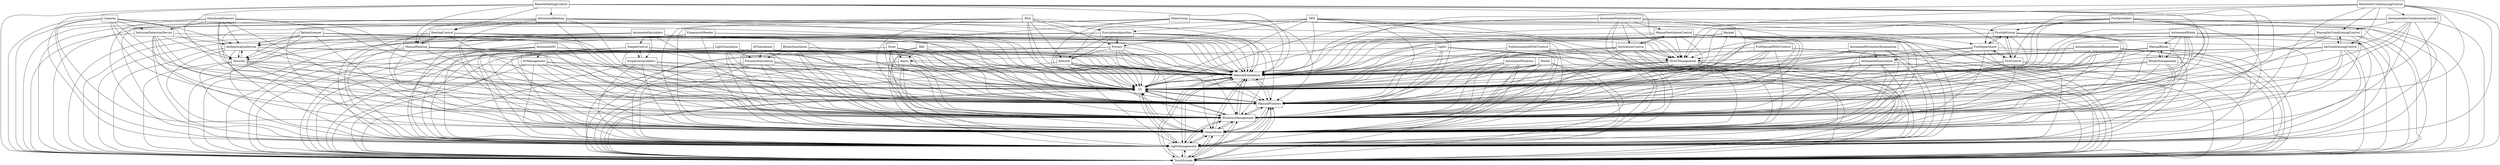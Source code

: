 digraph{
graph [rankdir=TB];
node [shape=box];
edge [arrowhead=normal];
0[label="FirstAidGroup",]
1[label="ManualBlinds",]
2[label="ManualVentilationControl",]
3[label="DES",]
4[label="AuthenticationDevice",]
5[label="ManualIlumination",]
6[label="Privacy",]
7[label="IntrusionDetectionDevice",]
8[label="SimpleControl",]
9[label="RemoteHeatingControl",]
10[label="RetinaScanner",]
11[label="GlassbreakSensors",]
12[label="Lights",]
13[label="BlindsSimulation",]
14[label="UI",]
15[label="TouchScreen",]
16[label="AutomatedAV",]
17[label="RSA",]
18[label="HVACManagement",]
19[label="Security",]
20[label="Moods",]
21[label="FireSprinklers",]
22[label="OtherGroup",]
23[label="AutomatedSprinklers",]
24[label="FireDepartment",]
25[label="Internet",]
26[label="FireControl",]
27[label="EncryptionAlgorithm",]
28[label="AutomatedAirConditioningControl",]
29[label="ManualAirConditioningControl",]
30[label="Siren",]
31[label="Bell",]
32[label="PresenceSimulation",]
33[label="IrrigationSprinklers",]
34[label="AutomatedBlinds",]
35[label="LightManagement",]
36[label="AVManagement",]
37[label="SmartHome",]
38[label="LightSimulation",]
39[label="HeatingControl",]
40[label="AutomatedInhouseIllumination",]
41[label="VentilationControl",]
42[label="RemoteAirConditioningControl",]
43[label="WindowsManagement",]
44[label="ManualWindows",]
45[label="ManualHeating",]
46[label="AutomatedIlumination",]
47[label="FullManualHVACControl",]
48[label="AutomatedWindows",]
49[label="Alarm",]
50[label="FullAutomatedHVACControl",]
51[label="Keypad",]
52[label="BlindsManagement",]
53[label="AVSimulation",]
54[label="AutomatedVentilationControl",]
55[label="FingerprintReader",]
56[label="Cameras",]
57[label="AutomatedHeating",]
58[label="AutomatedPerimeterIllumination",]
59[label="AirConditioningControl",]
0->5[label="",]
0->14[label="",]
0->15[label="",]
0->24[label="",]
0->26[label="",]
0->35[label="",]
0->37[label="",]
0->43[label="",]
0->44[label="",]
1->5[label="",]
1->14[label="",]
1->15[label="",]
1->35[label="",]
1->37[label="",]
1->43[label="",]
1->44[label="",]
1->52[label="",]
2->5[label="",]
2->14[label="",]
2->15[label="",]
2->18[label="",]
2->35[label="",]
2->37[label="",]
2->41[label="",]
2->43[label="",]
2->44[label="",]
3->5[label="",]
3->6[label="",]
3->14[label="",]
3->15[label="",]
3->25[label="",]
3->27[label="",]
3->35[label="",]
3->37[label="",]
3->43[label="",]
3->44[label="",]
4->5[label="",]
4->14[label="",]
4->15[label="",]
4->19[label="",]
4->35[label="",]
4->37[label="",]
4->43[label="",]
4->44[label="",]
5->14[label="",]
5->15[label="",]
5->35[label="",]
5->37[label="",]
5->43[label="",]
5->44[label="",]
6->5[label="",]
6->14[label="",]
6->15[label="",]
6->25[label="",]
6->35[label="",]
6->37[label="",]
6->43[label="",]
6->44[label="",]
7->4[label="",]
7->5[label="",]
7->14[label="",]
7->15[label="",]
7->19[label="",]
7->35[label="",]
7->37[label="",]
7->43[label="",]
7->44[label="",]
8->5[label="",]
8->14[label="",]
8->15[label="",]
8->33[label="",]
8->35[label="",]
8->37[label="",]
8->43[label="",]
8->44[label="",]
9->5[label="",]
9->14[label="",]
9->15[label="",]
9->18[label="",]
9->35[label="",]
9->37[label="",]
9->39[label="",]
9->43[label="",]
9->44[label="",]
9->45[label="",]
9->57[label="",]
10->4[label="",]
10->5[label="",]
10->14[label="",]
10->15[label="",]
10->19[label="",]
10->35[label="",]
10->37[label="",]
10->43[label="",]
10->44[label="",]
11->4[label="",]
11->5[label="",]
11->7[label="",]
11->14[label="",]
11->15[label="",]
11->19[label="",]
11->35[label="",]
11->37[label="",]
11->43[label="",]
11->44[label="",]
12->5[label="",]
12->14[label="",]
12->15[label="",]
12->35[label="",]
12->37[label="",]
12->43[label="",]
12->44[label="",]
12->49[label="",]
13->5[label="",]
13->14[label="",]
13->15[label="",]
13->32[label="",]
13->35[label="",]
13->37[label="",]
13->43[label="",]
13->44[label="",]
14->5[label="",]
14->15[label="",]
14->35[label="",]
14->37[label="",]
14->43[label="",]
14->44[label="",]
15->5[label="",]
15->14[label="",]
15->35[label="",]
15->37[label="",]
15->43[label="",]
15->44[label="",]
16->5[label="",]
16->14[label="",]
16->15[label="",]
16->35[label="",]
16->36[label="",]
16->37[label="",]
16->43[label="",]
16->44[label="",]
17->5[label="",]
17->6[label="",]
17->14[label="",]
17->15[label="",]
17->25[label="",]
17->27[label="",]
17->35[label="",]
17->37[label="",]
17->43[label="",]
17->44[label="",]
18->5[label="",]
18->14[label="",]
18->15[label="",]
18->35[label="",]
18->37[label="",]
18->43[label="",]
18->44[label="",]
19->4[label="",]
19->5[label="",]
19->14[label="",]
19->15[label="",]
19->35[label="",]
19->37[label="",]
19->43[label="",]
19->44[label="",]
20->5[label="",]
20->14[label="",]
20->15[label="",]
20->35[label="",]
20->37[label="",]
20->43[label="",]
20->44[label="",]
21->0[label="",]
21->5[label="",]
21->14[label="",]
21->15[label="",]
21->24[label="",]
21->26[label="",]
21->35[label="",]
21->37[label="",]
21->43[label="",]
21->44[label="",]
22->0[label="",]
22->5[label="",]
22->14[label="",]
22->15[label="",]
22->24[label="",]
22->26[label="",]
22->35[label="",]
22->37[label="",]
22->43[label="",]
22->44[label="",]
23->5[label="",]
23->8[label="",]
23->14[label="",]
23->15[label="",]
23->33[label="",]
23->35[label="",]
23->37[label="",]
23->43[label="",]
23->44[label="",]
24->0[label="",]
24->5[label="",]
24->14[label="",]
24->15[label="",]
24->26[label="",]
24->35[label="",]
24->37[label="",]
24->43[label="",]
24->44[label="",]
25->5[label="",]
25->14[label="",]
25->15[label="",]
25->35[label="",]
25->37[label="",]
25->43[label="",]
25->44[label="",]
26->0[label="",]
26->5[label="",]
26->14[label="",]
26->15[label="",]
26->24[label="",]
26->35[label="",]
26->37[label="",]
26->43[label="",]
26->44[label="",]
27->5[label="",]
27->6[label="",]
27->14[label="",]
27->15[label="",]
27->25[label="",]
27->35[label="",]
27->37[label="",]
27->43[label="",]
27->44[label="",]
28->5[label="",]
28->14[label="",]
28->15[label="",]
28->18[label="",]
28->29[label="",]
28->35[label="",]
28->37[label="",]
28->43[label="",]
28->44[label="",]
28->59[label="",]
29->5[label="",]
29->14[label="",]
29->15[label="",]
29->18[label="",]
29->35[label="",]
29->37[label="",]
29->43[label="",]
29->44[label="",]
29->59[label="",]
30->5[label="",]
30->14[label="",]
30->15[label="",]
30->35[label="",]
30->37[label="",]
30->43[label="",]
30->44[label="",]
30->49[label="",]
31->5[label="",]
31->14[label="",]
31->15[label="",]
31->35[label="",]
31->37[label="",]
31->43[label="",]
31->44[label="",]
31->49[label="",]
32->5[label="",]
32->14[label="",]
32->15[label="",]
32->35[label="",]
32->37[label="",]
32->43[label="",]
32->44[label="",]
33->5[label="",]
33->8[label="",]
33->14[label="",]
33->15[label="",]
33->35[label="",]
33->37[label="",]
33->43[label="",]
33->44[label="",]
34->1[label="",]
34->5[label="",]
34->14[label="",]
34->15[label="",]
34->35[label="",]
34->37[label="",]
34->43[label="",]
34->44[label="",]
34->52[label="",]
35->5[label="",]
35->14[label="",]
35->15[label="",]
35->37[label="",]
35->43[label="",]
35->44[label="",]
36->5[label="",]
36->14[label="",]
36->15[label="",]
36->35[label="",]
36->37[label="",]
36->43[label="",]
36->44[label="",]
37->5[label="",]
37->14[label="",]
37->15[label="",]
37->35[label="",]
37->43[label="",]
37->44[label="",]
38->5[label="",]
38->14[label="",]
38->15[label="",]
38->32[label="",]
38->35[label="",]
38->37[label="",]
38->43[label="",]
38->44[label="",]
39->5[label="",]
39->14[label="",]
39->15[label="",]
39->18[label="",]
39->35[label="",]
39->37[label="",]
39->43[label="",]
39->44[label="",]
39->45[label="",]
40->5[label="",]
40->14[label="",]
40->15[label="",]
40->35[label="",]
40->37[label="",]
40->43[label="",]
40->44[label="",]
40->46[label="",]
41->2[label="",]
41->5[label="",]
41->14[label="",]
41->15[label="",]
41->18[label="",]
41->35[label="",]
41->37[label="",]
41->43[label="",]
41->44[label="",]
42->5[label="",]
42->14[label="",]
42->15[label="",]
42->18[label="",]
42->28[label="",]
42->29[label="",]
42->35[label="",]
42->37[label="",]
42->43[label="",]
42->44[label="",]
42->59[label="",]
43->5[label="",]
43->14[label="",]
43->15[label="",]
43->35[label="",]
43->37[label="",]
43->44[label="",]
44->5[label="",]
44->14[label="",]
44->15[label="",]
44->35[label="",]
44->37[label="",]
44->43[label="",]
45->5[label="",]
45->14[label="",]
45->15[label="",]
45->18[label="",]
45->35[label="",]
45->37[label="",]
45->39[label="",]
45->43[label="",]
45->44[label="",]
46->5[label="",]
46->14[label="",]
46->15[label="",]
46->35[label="",]
46->37[label="",]
46->43[label="",]
46->44[label="",]
47->5[label="",]
47->14[label="",]
47->15[label="",]
47->18[label="",]
47->35[label="",]
47->37[label="",]
47->43[label="",]
47->44[label="",]
48->5[label="",]
48->14[label="",]
48->15[label="",]
48->35[label="",]
48->37[label="",]
48->43[label="",]
48->44[label="",]
49->5[label="",]
49->14[label="",]
49->15[label="",]
49->35[label="",]
49->37[label="",]
49->43[label="",]
49->44[label="",]
50->5[label="",]
50->14[label="",]
50->15[label="",]
50->18[label="",]
50->35[label="",]
50->37[label="",]
50->43[label="",]
50->44[label="",]
51->4[label="",]
51->5[label="",]
51->14[label="",]
51->15[label="",]
51->19[label="",]
51->35[label="",]
51->37[label="",]
51->43[label="",]
51->44[label="",]
52->1[label="",]
52->5[label="",]
52->14[label="",]
52->15[label="",]
52->35[label="",]
52->37[label="",]
52->43[label="",]
52->44[label="",]
53->5[label="",]
53->14[label="",]
53->15[label="",]
53->32[label="",]
53->35[label="",]
53->37[label="",]
53->43[label="",]
53->44[label="",]
54->2[label="",]
54->5[label="",]
54->14[label="",]
54->15[label="",]
54->18[label="",]
54->35[label="",]
54->37[label="",]
54->41[label="",]
54->43[label="",]
54->44[label="",]
55->4[label="",]
55->5[label="",]
55->14[label="",]
55->15[label="",]
55->19[label="",]
55->35[label="",]
55->37[label="",]
55->43[label="",]
55->44[label="",]
56->4[label="",]
56->5[label="",]
56->7[label="",]
56->14[label="",]
56->15[label="",]
56->19[label="",]
56->35[label="",]
56->37[label="",]
56->43[label="",]
56->44[label="",]
57->5[label="",]
57->14[label="",]
57->15[label="",]
57->18[label="",]
57->35[label="",]
57->37[label="",]
57->39[label="",]
57->43[label="",]
57->44[label="",]
57->45[label="",]
58->5[label="",]
58->14[label="",]
58->15[label="",]
58->35[label="",]
58->37[label="",]
58->43[label="",]
58->44[label="",]
58->46[label="",]
59->5[label="",]
59->14[label="",]
59->15[label="",]
59->18[label="",]
59->29[label="",]
59->35[label="",]
59->37[label="",]
59->43[label="",]
59->44[label="",]
}
